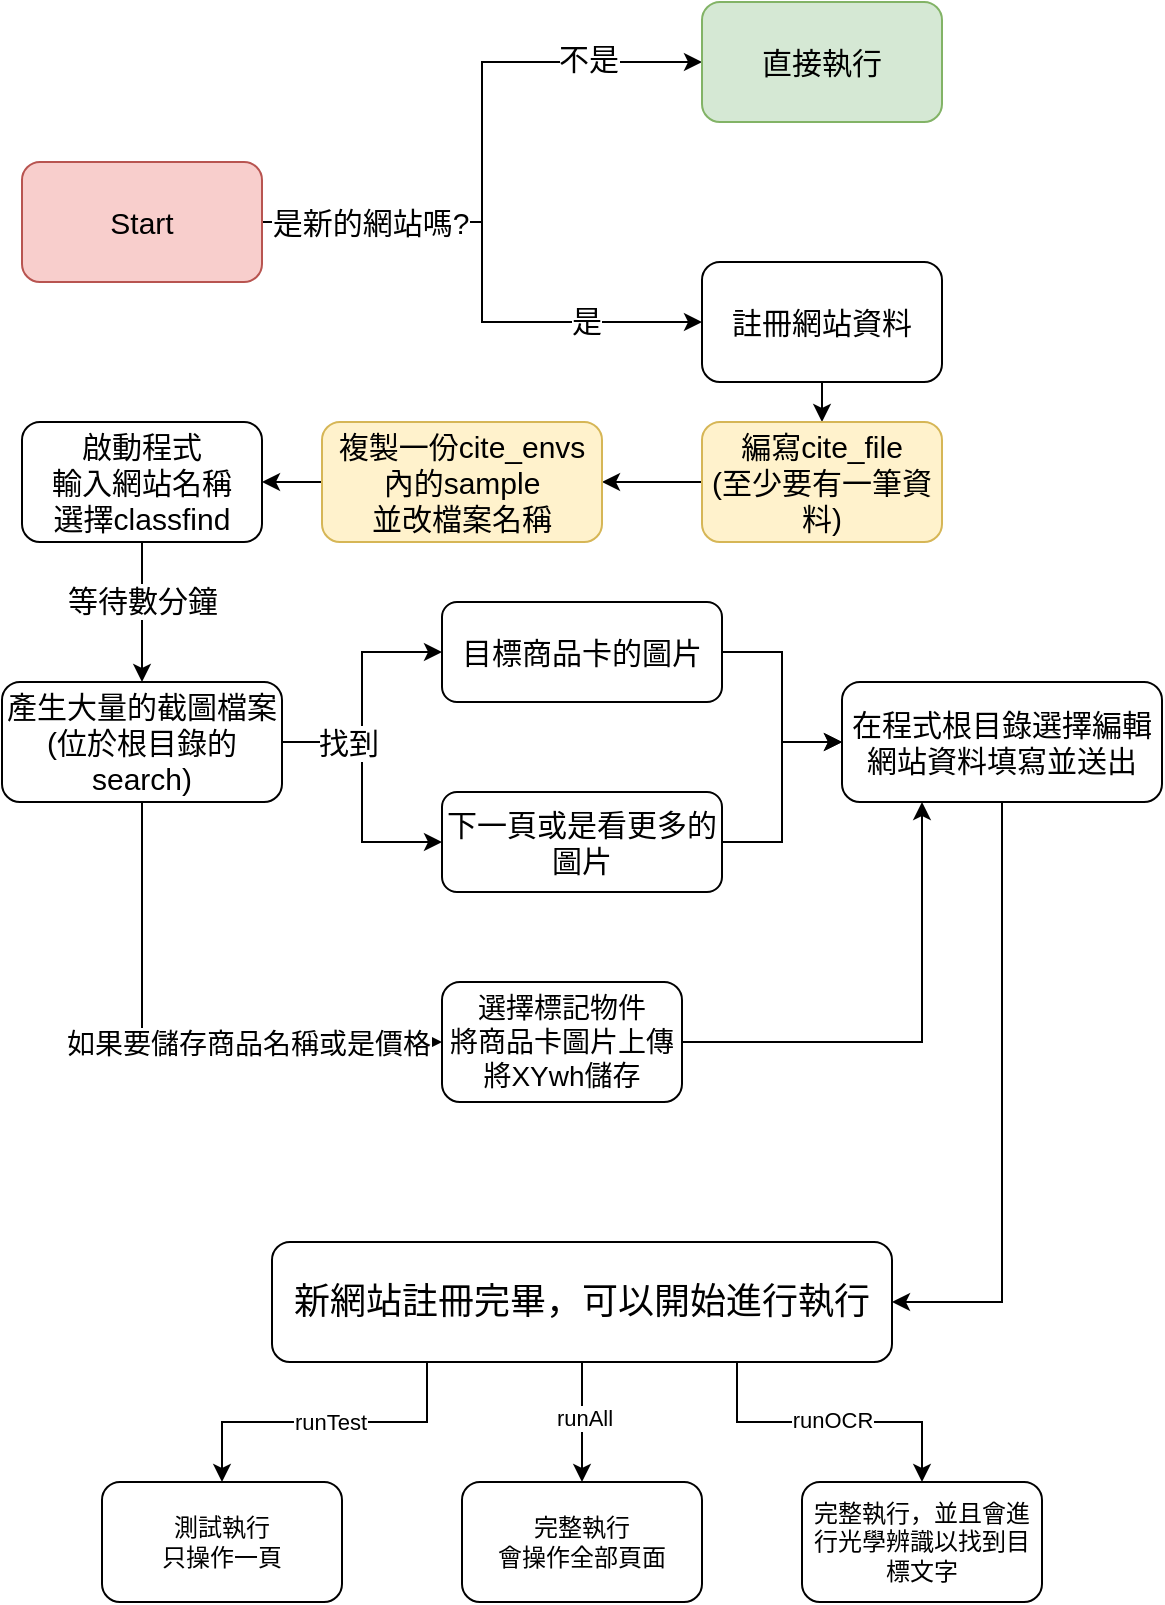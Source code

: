 <mxfile version="22.0.0" type="github">
  <diagram name="第 1 页" id="C5l_8MTJy6E7nvTT6cx1">
    <mxGraphModel dx="1386" dy="759" grid="1" gridSize="10" guides="1" tooltips="1" connect="1" arrows="1" fold="1" page="1" pageScale="1" pageWidth="827" pageHeight="1169" math="0" shadow="0">
      <root>
        <mxCell id="0" />
        <mxCell id="1" parent="0" />
        <mxCell id="JVQOGXtA0UY9P2nOXx5_-12" style="edgeStyle=orthogonalEdgeStyle;rounded=0;orthogonalLoop=1;jettySize=auto;html=1;exitX=1;exitY=0.5;exitDx=0;exitDy=0;entryX=0;entryY=0.5;entryDx=0;entryDy=0;fontSize=15;" edge="1" parent="1" source="JVQOGXtA0UY9P2nOXx5_-1" target="JVQOGXtA0UY9P2nOXx5_-9">
          <mxGeometry relative="1" as="geometry" />
        </mxCell>
        <mxCell id="JVQOGXtA0UY9P2nOXx5_-13" value="不是" style="edgeLabel;html=1;align=center;verticalAlign=middle;resizable=0;points=[];fontSize=15;" vertex="1" connectable="0" parent="JVQOGXtA0UY9P2nOXx5_-12">
          <mxGeometry x="0.62" y="2" relative="1" as="geometry">
            <mxPoint as="offset" />
          </mxGeometry>
        </mxCell>
        <mxCell id="JVQOGXtA0UY9P2nOXx5_-3" style="edgeStyle=orthogonalEdgeStyle;rounded=0;orthogonalLoop=1;jettySize=auto;html=1;exitX=1;exitY=0.5;exitDx=0;exitDy=0;entryX=0;entryY=0.5;entryDx=0;entryDy=0;fontSize=15;" edge="1" parent="1" source="JVQOGXtA0UY9P2nOXx5_-1" target="JVQOGXtA0UY9P2nOXx5_-2">
          <mxGeometry relative="1" as="geometry" />
        </mxCell>
        <mxCell id="JVQOGXtA0UY9P2nOXx5_-8" value="是" style="edgeLabel;html=1;align=center;verticalAlign=middle;resizable=0;points=[];fontSize=15;" vertex="1" connectable="0" parent="JVQOGXtA0UY9P2nOXx5_-3">
          <mxGeometry x="0.565" y="1" relative="1" as="geometry">
            <mxPoint as="offset" />
          </mxGeometry>
        </mxCell>
        <mxCell id="JVQOGXtA0UY9P2nOXx5_-7" value="是新的網站嗎?" style="edgeLabel;html=1;align=center;verticalAlign=middle;resizable=0;points=[];fontSize=15;" vertex="1" connectable="0" parent="JVQOGXtA0UY9P2nOXx5_-3">
          <mxGeometry x="-0.704" y="-3" relative="1" as="geometry">
            <mxPoint x="14" y="-3" as="offset" />
          </mxGeometry>
        </mxCell>
        <mxCell id="JVQOGXtA0UY9P2nOXx5_-1" value="Start" style="rounded=1;whiteSpace=wrap;html=1;fontSize=15;fillColor=#f8cecc;strokeColor=#b85450;" vertex="1" parent="1">
          <mxGeometry x="120" y="220" width="120" height="60" as="geometry" />
        </mxCell>
        <mxCell id="JVQOGXtA0UY9P2nOXx5_-15" style="edgeStyle=orthogonalEdgeStyle;rounded=0;orthogonalLoop=1;jettySize=auto;html=1;exitX=0.5;exitY=1;exitDx=0;exitDy=0;entryX=0.5;entryY=0;entryDx=0;entryDy=0;fontSize=15;" edge="1" parent="1" source="JVQOGXtA0UY9P2nOXx5_-2" target="JVQOGXtA0UY9P2nOXx5_-14">
          <mxGeometry relative="1" as="geometry" />
        </mxCell>
        <mxCell id="JVQOGXtA0UY9P2nOXx5_-2" value="註冊網站資料" style="rounded=1;whiteSpace=wrap;html=1;fontSize=15;" vertex="1" parent="1">
          <mxGeometry x="460" y="270" width="120" height="60" as="geometry" />
        </mxCell>
        <mxCell id="JVQOGXtA0UY9P2nOXx5_-9" value="直接執行" style="rounded=1;whiteSpace=wrap;html=1;fontSize=15;fillColor=#d5e8d4;strokeColor=#82b366;" vertex="1" parent="1">
          <mxGeometry x="460" y="140" width="120" height="60" as="geometry" />
        </mxCell>
        <mxCell id="JVQOGXtA0UY9P2nOXx5_-17" style="edgeStyle=orthogonalEdgeStyle;rounded=0;orthogonalLoop=1;jettySize=auto;html=1;exitX=0;exitY=0.5;exitDx=0;exitDy=0;entryX=1;entryY=0.5;entryDx=0;entryDy=0;fontSize=15;" edge="1" parent="1" source="JVQOGXtA0UY9P2nOXx5_-14" target="JVQOGXtA0UY9P2nOXx5_-16">
          <mxGeometry relative="1" as="geometry" />
        </mxCell>
        <mxCell id="JVQOGXtA0UY9P2nOXx5_-14" value="編寫cite_file&lt;br style=&quot;font-size: 15px;&quot;&gt;(至少要有一筆資料)" style="rounded=1;whiteSpace=wrap;html=1;fontSize=15;fillColor=#fff2cc;strokeColor=#d6b656;" vertex="1" parent="1">
          <mxGeometry x="460" y="350" width="120" height="60" as="geometry" />
        </mxCell>
        <mxCell id="JVQOGXtA0UY9P2nOXx5_-19" style="edgeStyle=orthogonalEdgeStyle;rounded=0;orthogonalLoop=1;jettySize=auto;html=1;exitX=0;exitY=0.5;exitDx=0;exitDy=0;entryX=1;entryY=0.5;entryDx=0;entryDy=0;fontSize=15;" edge="1" parent="1" source="JVQOGXtA0UY9P2nOXx5_-16" target="JVQOGXtA0UY9P2nOXx5_-18">
          <mxGeometry relative="1" as="geometry" />
        </mxCell>
        <mxCell id="JVQOGXtA0UY9P2nOXx5_-16" value="複製一份cite_envs內的sample&lt;br style=&quot;font-size: 15px;&quot;&gt;並改檔案名稱" style="rounded=1;whiteSpace=wrap;html=1;fontSize=15;fillColor=#fff2cc;strokeColor=#d6b656;" vertex="1" parent="1">
          <mxGeometry x="270" y="350" width="140" height="60" as="geometry" />
        </mxCell>
        <mxCell id="JVQOGXtA0UY9P2nOXx5_-21" style="edgeStyle=orthogonalEdgeStyle;rounded=0;orthogonalLoop=1;jettySize=auto;html=1;exitX=0.5;exitY=1;exitDx=0;exitDy=0;entryX=0.5;entryY=0;entryDx=0;entryDy=0;fontSize=15;" edge="1" parent="1" source="JVQOGXtA0UY9P2nOXx5_-18" target="JVQOGXtA0UY9P2nOXx5_-20">
          <mxGeometry relative="1" as="geometry" />
        </mxCell>
        <mxCell id="JVQOGXtA0UY9P2nOXx5_-22" value="等待數分鐘" style="edgeLabel;html=1;align=center;verticalAlign=middle;resizable=0;points=[];fontSize=15;" vertex="1" connectable="0" parent="JVQOGXtA0UY9P2nOXx5_-21">
          <mxGeometry x="-0.171" relative="1" as="geometry">
            <mxPoint as="offset" />
          </mxGeometry>
        </mxCell>
        <mxCell id="JVQOGXtA0UY9P2nOXx5_-18" value="啟動程式&lt;br style=&quot;font-size: 15px;&quot;&gt;輸入網站名稱&lt;br style=&quot;font-size: 15px;&quot;&gt;選擇classfind" style="rounded=1;whiteSpace=wrap;html=1;fontSize=15;" vertex="1" parent="1">
          <mxGeometry x="120" y="350" width="120" height="60" as="geometry" />
        </mxCell>
        <mxCell id="JVQOGXtA0UY9P2nOXx5_-25" style="edgeStyle=orthogonalEdgeStyle;rounded=0;orthogonalLoop=1;jettySize=auto;html=1;exitX=1;exitY=0.5;exitDx=0;exitDy=0;entryX=0;entryY=0.5;entryDx=0;entryDy=0;fontSize=15;" edge="1" parent="1" source="JVQOGXtA0UY9P2nOXx5_-20" target="JVQOGXtA0UY9P2nOXx5_-23">
          <mxGeometry relative="1" as="geometry" />
        </mxCell>
        <mxCell id="JVQOGXtA0UY9P2nOXx5_-26" style="edgeStyle=orthogonalEdgeStyle;rounded=0;orthogonalLoop=1;jettySize=auto;html=1;exitX=1;exitY=0.5;exitDx=0;exitDy=0;entryX=0;entryY=0.5;entryDx=0;entryDy=0;fontSize=15;" edge="1" parent="1" source="JVQOGXtA0UY9P2nOXx5_-20" target="JVQOGXtA0UY9P2nOXx5_-24">
          <mxGeometry relative="1" as="geometry" />
        </mxCell>
        <mxCell id="JVQOGXtA0UY9P2nOXx5_-27" value="找到" style="edgeLabel;html=1;align=center;verticalAlign=middle;resizable=0;points=[];fontSize=15;" vertex="1" connectable="0" parent="JVQOGXtA0UY9P2nOXx5_-26">
          <mxGeometry x="-0.492" y="-2" relative="1" as="geometry">
            <mxPoint y="-2" as="offset" />
          </mxGeometry>
        </mxCell>
        <mxCell id="JVQOGXtA0UY9P2nOXx5_-44" style="edgeStyle=orthogonalEdgeStyle;rounded=0;orthogonalLoop=1;jettySize=auto;html=1;exitX=0.5;exitY=1;exitDx=0;exitDy=0;entryX=0;entryY=0.5;entryDx=0;entryDy=0;" edge="1" parent="1" source="JVQOGXtA0UY9P2nOXx5_-20" target="JVQOGXtA0UY9P2nOXx5_-43">
          <mxGeometry relative="1" as="geometry" />
        </mxCell>
        <mxCell id="JVQOGXtA0UY9P2nOXx5_-45" value="如果要儲存商品名稱或是價格" style="edgeLabel;html=1;align=center;verticalAlign=middle;resizable=0;points=[];fontSize=14;" vertex="1" connectable="0" parent="JVQOGXtA0UY9P2nOXx5_-44">
          <mxGeometry x="0.277" y="-1" relative="1" as="geometry">
            <mxPoint as="offset" />
          </mxGeometry>
        </mxCell>
        <mxCell id="JVQOGXtA0UY9P2nOXx5_-20" value="產生大量的截圖檔案&lt;br style=&quot;font-size: 15px;&quot;&gt;(位於根目錄的search)" style="rounded=1;whiteSpace=wrap;html=1;fontSize=15;" vertex="1" parent="1">
          <mxGeometry x="110" y="480" width="140" height="60" as="geometry" />
        </mxCell>
        <mxCell id="JVQOGXtA0UY9P2nOXx5_-29" style="edgeStyle=orthogonalEdgeStyle;rounded=0;orthogonalLoop=1;jettySize=auto;html=1;exitX=1;exitY=0.5;exitDx=0;exitDy=0;entryX=0;entryY=0.5;entryDx=0;entryDy=0;fontSize=15;" edge="1" parent="1" source="JVQOGXtA0UY9P2nOXx5_-23" target="JVQOGXtA0UY9P2nOXx5_-28">
          <mxGeometry relative="1" as="geometry" />
        </mxCell>
        <mxCell id="JVQOGXtA0UY9P2nOXx5_-23" value="目標商品卡的圖片" style="rounded=1;whiteSpace=wrap;html=1;fontSize=15;" vertex="1" parent="1">
          <mxGeometry x="330" y="440" width="140" height="50" as="geometry" />
        </mxCell>
        <mxCell id="JVQOGXtA0UY9P2nOXx5_-31" style="edgeStyle=orthogonalEdgeStyle;rounded=0;orthogonalLoop=1;jettySize=auto;html=1;exitX=1;exitY=0.5;exitDx=0;exitDy=0;fontSize=15;" edge="1" parent="1" source="JVQOGXtA0UY9P2nOXx5_-24" target="JVQOGXtA0UY9P2nOXx5_-28">
          <mxGeometry relative="1" as="geometry" />
        </mxCell>
        <mxCell id="JVQOGXtA0UY9P2nOXx5_-24" value="下一頁或是看更多的圖片" style="rounded=1;whiteSpace=wrap;html=1;fontSize=15;" vertex="1" parent="1">
          <mxGeometry x="330" y="535" width="140" height="50" as="geometry" />
        </mxCell>
        <mxCell id="JVQOGXtA0UY9P2nOXx5_-33" style="edgeStyle=orthogonalEdgeStyle;rounded=0;orthogonalLoop=1;jettySize=auto;html=1;exitX=0.5;exitY=1;exitDx=0;exitDy=0;entryX=1;entryY=0.5;entryDx=0;entryDy=0;" edge="1" parent="1" source="JVQOGXtA0UY9P2nOXx5_-28" target="JVQOGXtA0UY9P2nOXx5_-32">
          <mxGeometry relative="1" as="geometry" />
        </mxCell>
        <mxCell id="JVQOGXtA0UY9P2nOXx5_-28" value="在程式根目錄選擇編輯網站資料填寫並送出" style="rounded=1;whiteSpace=wrap;html=1;fontSize=15;" vertex="1" parent="1">
          <mxGeometry x="530" y="480" width="160" height="60" as="geometry" />
        </mxCell>
        <mxCell id="JVQOGXtA0UY9P2nOXx5_-35" style="edgeStyle=orthogonalEdgeStyle;rounded=0;orthogonalLoop=1;jettySize=auto;html=1;exitX=0.25;exitY=1;exitDx=0;exitDy=0;entryX=0.5;entryY=0;entryDx=0;entryDy=0;" edge="1" parent="1" source="JVQOGXtA0UY9P2nOXx5_-32" target="JVQOGXtA0UY9P2nOXx5_-34">
          <mxGeometry relative="1" as="geometry" />
        </mxCell>
        <mxCell id="JVQOGXtA0UY9P2nOXx5_-36" value="runTest" style="edgeLabel;html=1;align=center;verticalAlign=middle;resizable=0;points=[];" vertex="1" connectable="0" parent="JVQOGXtA0UY9P2nOXx5_-35">
          <mxGeometry x="-0.021" relative="1" as="geometry">
            <mxPoint x="1" as="offset" />
          </mxGeometry>
        </mxCell>
        <mxCell id="JVQOGXtA0UY9P2nOXx5_-38" style="edgeStyle=orthogonalEdgeStyle;rounded=0;orthogonalLoop=1;jettySize=auto;html=1;exitX=0.5;exitY=1;exitDx=0;exitDy=0;" edge="1" parent="1" source="JVQOGXtA0UY9P2nOXx5_-32" target="JVQOGXtA0UY9P2nOXx5_-37">
          <mxGeometry relative="1" as="geometry" />
        </mxCell>
        <mxCell id="JVQOGXtA0UY9P2nOXx5_-39" value="runAll" style="edgeLabel;html=1;align=center;verticalAlign=middle;resizable=0;points=[];" vertex="1" connectable="0" parent="JVQOGXtA0UY9P2nOXx5_-38">
          <mxGeometry x="-0.133" y="1" relative="1" as="geometry">
            <mxPoint y="2" as="offset" />
          </mxGeometry>
        </mxCell>
        <mxCell id="JVQOGXtA0UY9P2nOXx5_-41" style="edgeStyle=orthogonalEdgeStyle;rounded=0;orthogonalLoop=1;jettySize=auto;html=1;exitX=0.75;exitY=1;exitDx=0;exitDy=0;" edge="1" parent="1" source="JVQOGXtA0UY9P2nOXx5_-32" target="JVQOGXtA0UY9P2nOXx5_-40">
          <mxGeometry relative="1" as="geometry" />
        </mxCell>
        <mxCell id="JVQOGXtA0UY9P2nOXx5_-42" value="runOCR" style="edgeLabel;html=1;align=center;verticalAlign=middle;resizable=0;points=[];" vertex="1" connectable="0" parent="JVQOGXtA0UY9P2nOXx5_-41">
          <mxGeometry x="0.016" y="1" relative="1" as="geometry">
            <mxPoint as="offset" />
          </mxGeometry>
        </mxCell>
        <mxCell id="JVQOGXtA0UY9P2nOXx5_-32" value="&lt;font style=&quot;font-size: 18px;&quot;&gt;新網站註冊完畢，可以開始進行執行&lt;/font&gt;" style="rounded=1;whiteSpace=wrap;html=1;" vertex="1" parent="1">
          <mxGeometry x="245" y="760" width="310" height="60" as="geometry" />
        </mxCell>
        <mxCell id="JVQOGXtA0UY9P2nOXx5_-34" value="測試執行&lt;br&gt;只操作一頁" style="rounded=1;whiteSpace=wrap;html=1;" vertex="1" parent="1">
          <mxGeometry x="160" y="880" width="120" height="60" as="geometry" />
        </mxCell>
        <mxCell id="JVQOGXtA0UY9P2nOXx5_-37" value="完整執行&lt;br&gt;會操作全部頁面" style="rounded=1;whiteSpace=wrap;html=1;" vertex="1" parent="1">
          <mxGeometry x="340" y="880" width="120" height="60" as="geometry" />
        </mxCell>
        <mxCell id="JVQOGXtA0UY9P2nOXx5_-40" value="完整執行，並且會進行光學辨識以找到目標文字" style="rounded=1;whiteSpace=wrap;html=1;" vertex="1" parent="1">
          <mxGeometry x="510" y="880" width="120" height="60" as="geometry" />
        </mxCell>
        <mxCell id="JVQOGXtA0UY9P2nOXx5_-46" style="edgeStyle=orthogonalEdgeStyle;rounded=0;orthogonalLoop=1;jettySize=auto;html=1;exitX=1;exitY=0.5;exitDx=0;exitDy=0;entryX=0.25;entryY=1;entryDx=0;entryDy=0;" edge="1" parent="1" source="JVQOGXtA0UY9P2nOXx5_-43" target="JVQOGXtA0UY9P2nOXx5_-28">
          <mxGeometry relative="1" as="geometry" />
        </mxCell>
        <mxCell id="JVQOGXtA0UY9P2nOXx5_-43" value="選擇標記物件&lt;br style=&quot;font-size: 14px;&quot;&gt;將商品卡圖片上傳&lt;br style=&quot;font-size: 14px;&quot;&gt;將XYwh儲存" style="rounded=1;whiteSpace=wrap;html=1;fontSize=14;" vertex="1" parent="1">
          <mxGeometry x="330" y="630" width="120" height="60" as="geometry" />
        </mxCell>
      </root>
    </mxGraphModel>
  </diagram>
</mxfile>
